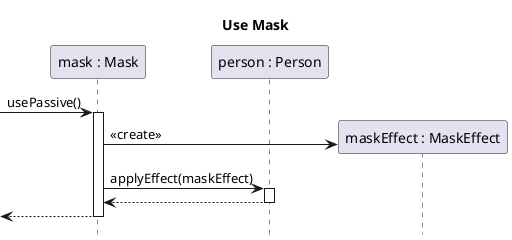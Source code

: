 @startuml item-mask-use

title Use Mask
hide footbox

participant "mask : Mask" as mask
participant "person : Person" as person

[-> mask ++: usePassive()
	create "maskEffect : MaskEffect" as maskEffect
	mask -> maskEffect: <<create>>
	mask -> person ++: applyEffect(maskEffect)
	return
return

@enduml

